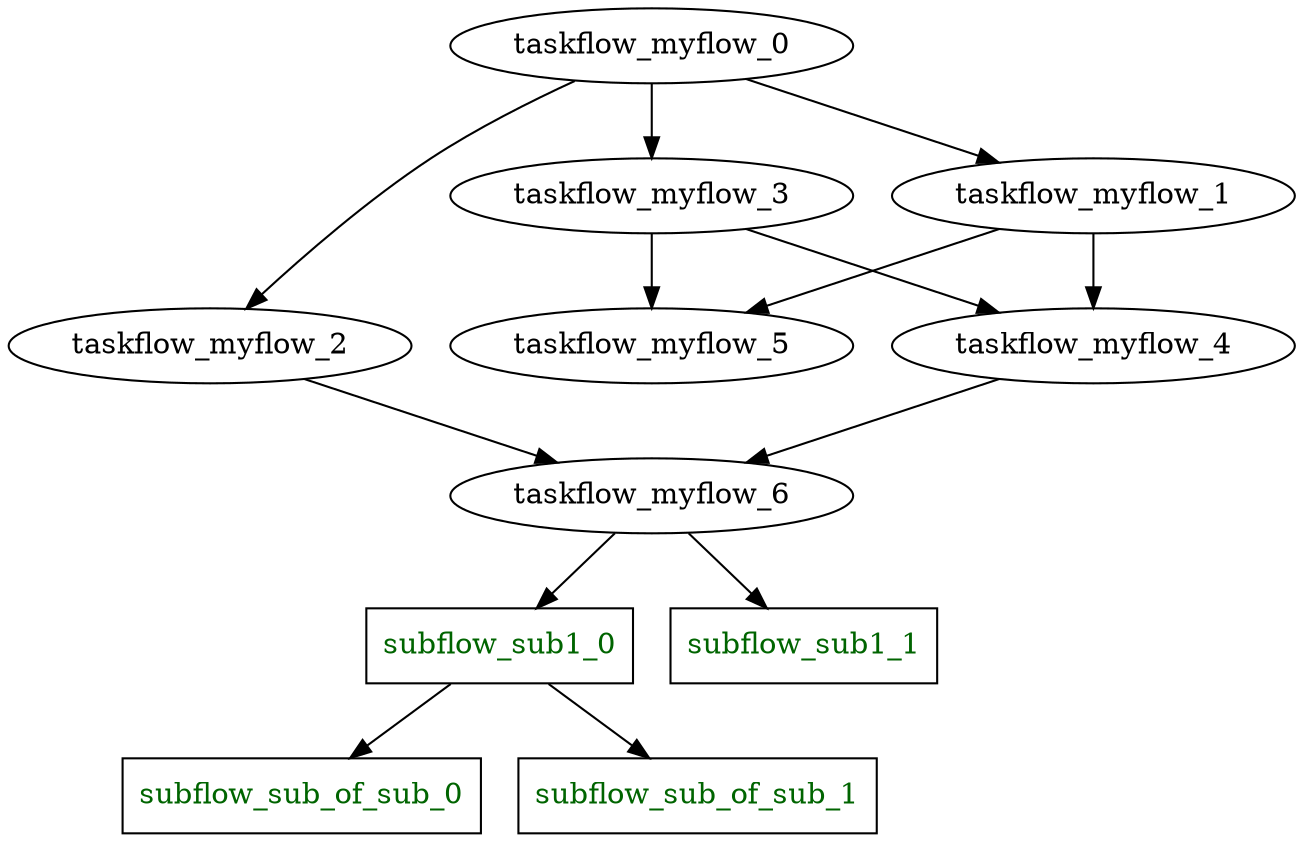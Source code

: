 digraph gr { 
taskflow_myflow_0->taskflow_myflow_1;
taskflow_myflow_0->taskflow_myflow_2;
taskflow_myflow_0->taskflow_myflow_3;
taskflow_myflow_1->taskflow_myflow_4;
taskflow_myflow_1->taskflow_myflow_5;
taskflow_myflow_2->taskflow_myflow_6;
taskflow_myflow_3->taskflow_myflow_4;
taskflow_myflow_3->taskflow_myflow_5;
taskflow_myflow_4->taskflow_myflow_6;
taskflow_myflow_5;
subflow_sub1_0[fontcolor=darkgreen, shape=box];
taskflow_myflow_6->subflow_sub1_0[fontcolor=darkgreen];
subflow_sub_of_sub_0[fontcolor=darkgreen, shape=box];
subflow_sub1_0->subflow_sub_of_sub_0[fontcolor=darkgreen];
subflow_sub_of_sub_0[fontcolor=darkgreen];
subflow_sub_of_sub_1[fontcolor=darkgreen, shape=box];
subflow_sub1_0->subflow_sub_of_sub_1[fontcolor=darkgreen];
subflow_sub_of_sub_1[fontcolor=darkgreen];
subflow_sub1_0[fontcolor=darkgreen];
subflow_sub1_1[fontcolor=darkgreen, shape=box];
taskflow_myflow_6->subflow_sub1_1[fontcolor=darkgreen];
subflow_sub1_1[fontcolor=darkgreen];
taskflow_myflow_6;
}